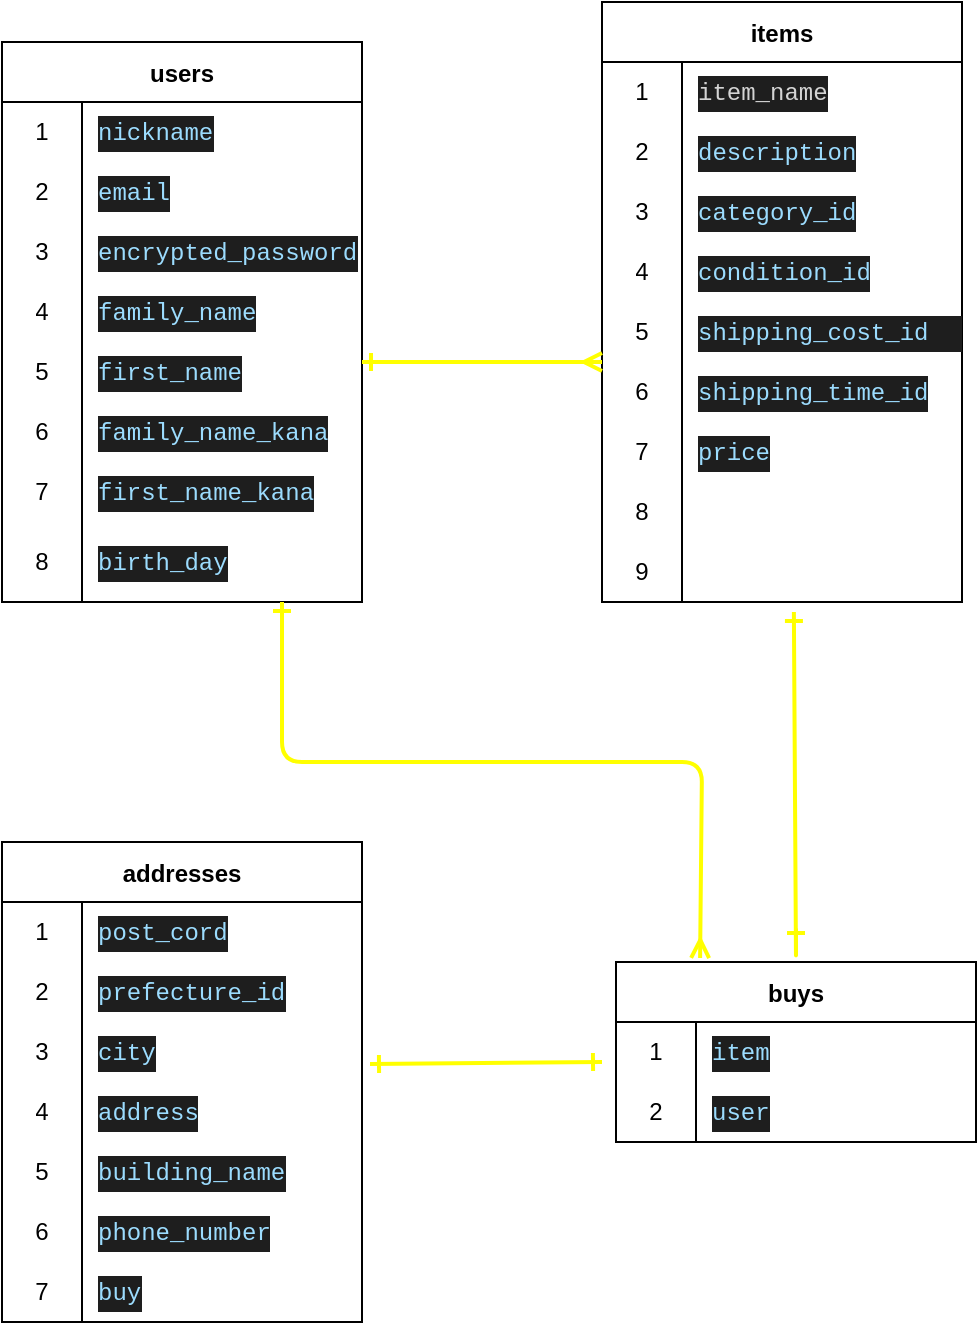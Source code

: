 <mxfile>
    <diagram id="ZuPtG66Z-UI0CGziI8vk" name="ページ1">
        <mxGraphModel dx="1529" dy="1718" grid="1" gridSize="10" guides="1" tooltips="1" connect="1" arrows="0" fold="1" page="1" pageScale="1" pageWidth="827" pageHeight="1169" math="0" shadow="0">
            <root>
                <mxCell id="0"/>
                <mxCell id="1" parent="0"/>
                <mxCell id="231" value="users" style="shape=table;startSize=30;container=1;collapsible=0;childLayout=tableLayout;fixedRows=1;rowLines=0;fontStyle=1;" parent="1" vertex="1">
                    <mxGeometry x="-810" width="180" height="280" as="geometry"/>
                </mxCell>
                <mxCell id="232" value="" style="shape=tableRow;horizontal=0;startSize=0;swimlaneHead=0;swimlaneBody=0;top=0;left=0;bottom=0;right=0;collapsible=0;dropTarget=0;fillColor=none;points=[[0,0.5],[1,0.5]];portConstraint=eastwest;" parent="231" vertex="1">
                    <mxGeometry y="30" width="180" height="30" as="geometry"/>
                </mxCell>
                <mxCell id="233" value="1" style="shape=partialRectangle;html=1;whiteSpace=wrap;connectable=0;fillColor=none;top=0;left=0;bottom=0;right=0;overflow=hidden;pointerEvents=1;" parent="232" vertex="1">
                    <mxGeometry width="40" height="30" as="geometry">
                        <mxRectangle width="40" height="30" as="alternateBounds"/>
                    </mxGeometry>
                </mxCell>
                <mxCell id="234" value="&lt;div style=&quot;color: rgb(212, 212, 212); background-color: rgb(30, 30, 30); font-family: Menlo, Monaco, &amp;quot;Courier New&amp;quot;, monospace; line-height: 18px;&quot;&gt;&lt;div style=&quot;line-height: 18px;&quot;&gt;&lt;span style=&quot;color: #9cdcfe;&quot;&gt;nickname&lt;/span&gt;&lt;/div&gt;&lt;/div&gt;" style="shape=partialRectangle;html=1;whiteSpace=wrap;connectable=0;fillColor=none;top=0;left=0;bottom=0;right=0;align=left;spacingLeft=6;overflow=hidden;" parent="232" vertex="1">
                    <mxGeometry x="40" width="140" height="30" as="geometry">
                        <mxRectangle width="140" height="30" as="alternateBounds"/>
                    </mxGeometry>
                </mxCell>
                <mxCell id="235" value="" style="shape=tableRow;horizontal=0;startSize=0;swimlaneHead=0;swimlaneBody=0;top=0;left=0;bottom=0;right=0;collapsible=0;dropTarget=0;fillColor=none;points=[[0,0.5],[1,0.5]];portConstraint=eastwest;" parent="231" vertex="1">
                    <mxGeometry y="60" width="180" height="30" as="geometry"/>
                </mxCell>
                <mxCell id="236" value="2" style="shape=partialRectangle;html=1;whiteSpace=wrap;connectable=0;fillColor=none;top=0;left=0;bottom=0;right=0;overflow=hidden;" parent="235" vertex="1">
                    <mxGeometry width="40" height="30" as="geometry">
                        <mxRectangle width="40" height="30" as="alternateBounds"/>
                    </mxGeometry>
                </mxCell>
                <mxCell id="237" value="&lt;div style=&quot;color: rgb(212, 212, 212); background-color: rgb(30, 30, 30); font-family: Menlo, Monaco, &amp;quot;Courier New&amp;quot;, monospace; line-height: 18px;&quot;&gt;&lt;div style=&quot;line-height: 18px;&quot;&gt;&lt;span style=&quot;color: #9cdcfe;&quot;&gt;email&lt;/span&gt;&lt;/div&gt;&lt;/div&gt;" style="shape=partialRectangle;html=1;whiteSpace=wrap;connectable=0;fillColor=none;top=0;left=0;bottom=0;right=0;align=left;spacingLeft=6;overflow=hidden;" parent="235" vertex="1">
                    <mxGeometry x="40" width="140" height="30" as="geometry">
                        <mxRectangle width="140" height="30" as="alternateBounds"/>
                    </mxGeometry>
                </mxCell>
                <mxCell id="238" value="" style="shape=tableRow;horizontal=0;startSize=0;swimlaneHead=0;swimlaneBody=0;top=0;left=0;bottom=0;right=0;collapsible=0;dropTarget=0;fillColor=none;points=[[0,0.5],[1,0.5]];portConstraint=eastwest;" parent="231" vertex="1">
                    <mxGeometry y="90" width="180" height="30" as="geometry"/>
                </mxCell>
                <mxCell id="239" value="3" style="shape=partialRectangle;html=1;whiteSpace=wrap;connectable=0;fillColor=none;top=0;left=0;bottom=0;right=0;overflow=hidden;" parent="238" vertex="1">
                    <mxGeometry width="40" height="30" as="geometry">
                        <mxRectangle width="40" height="30" as="alternateBounds"/>
                    </mxGeometry>
                </mxCell>
                <mxCell id="240" value="&lt;div style=&quot;color: rgb(212, 212, 212); background-color: rgb(30, 30, 30); font-family: Menlo, Monaco, &amp;quot;Courier New&amp;quot;, monospace; line-height: 18px;&quot;&gt;&lt;div style=&quot;line-height: 18px;&quot;&gt;&lt;span style=&quot;color: #9cdcfe;&quot;&gt;encrypted_password&lt;/span&gt;&lt;/div&gt;&lt;/div&gt;" style="shape=partialRectangle;html=1;whiteSpace=wrap;connectable=0;fillColor=none;top=0;left=0;bottom=0;right=0;align=left;spacingLeft=6;overflow=hidden;" parent="238" vertex="1">
                    <mxGeometry x="40" width="140" height="30" as="geometry">
                        <mxRectangle width="140" height="30" as="alternateBounds"/>
                    </mxGeometry>
                </mxCell>
                <mxCell id="241" value="" style="shape=tableRow;horizontal=0;startSize=0;swimlaneHead=0;swimlaneBody=0;top=0;left=0;bottom=0;right=0;collapsible=0;dropTarget=0;fillColor=none;points=[[0,0.5],[1,0.5]];portConstraint=eastwest;" parent="231" vertex="1">
                    <mxGeometry y="120" width="180" height="30" as="geometry"/>
                </mxCell>
                <mxCell id="242" value="4" style="shape=partialRectangle;html=1;whiteSpace=wrap;connectable=0;fillColor=none;top=0;left=0;bottom=0;right=0;overflow=hidden;pointerEvents=1;" parent="241" vertex="1">
                    <mxGeometry width="40" height="30" as="geometry">
                        <mxRectangle width="40" height="30" as="alternateBounds"/>
                    </mxGeometry>
                </mxCell>
                <mxCell id="243" value="&lt;div style=&quot;color: rgb(212, 212, 212); background-color: rgb(30, 30, 30); font-family: Menlo, Monaco, &amp;quot;Courier New&amp;quot;, monospace; line-height: 18px;&quot;&gt;&lt;div style=&quot;line-height: 18px;&quot;&gt;&lt;span style=&quot;color: #9cdcfe;&quot;&gt;family_name&lt;/span&gt;&lt;/div&gt;&lt;/div&gt;" style="shape=partialRectangle;html=1;whiteSpace=wrap;connectable=0;fillColor=none;top=0;left=0;bottom=0;right=0;align=left;spacingLeft=6;overflow=hidden;" parent="241" vertex="1">
                    <mxGeometry x="40" width="140" height="30" as="geometry">
                        <mxRectangle width="140" height="30" as="alternateBounds"/>
                    </mxGeometry>
                </mxCell>
                <mxCell id="244" value="" style="shape=tableRow;horizontal=0;startSize=0;swimlaneHead=0;swimlaneBody=0;top=0;left=0;bottom=0;right=0;collapsible=0;dropTarget=0;fillColor=none;points=[[0,0.5],[1,0.5]];portConstraint=eastwest;" parent="231" vertex="1">
                    <mxGeometry y="150" width="180" height="30" as="geometry"/>
                </mxCell>
                <mxCell id="245" value="5" style="shape=partialRectangle;html=1;whiteSpace=wrap;connectable=0;fillColor=none;top=0;left=0;bottom=0;right=0;overflow=hidden;" parent="244" vertex="1">
                    <mxGeometry width="40" height="30" as="geometry">
                        <mxRectangle width="40" height="30" as="alternateBounds"/>
                    </mxGeometry>
                </mxCell>
                <mxCell id="246" value="&lt;div style=&quot;color: rgb(212, 212, 212); background-color: rgb(30, 30, 30); font-family: Menlo, Monaco, &amp;quot;Courier New&amp;quot;, monospace; line-height: 18px;&quot;&gt;&lt;div style=&quot;line-height: 18px;&quot;&gt;&lt;span style=&quot;color: #9cdcfe;&quot;&gt;first_name&lt;/span&gt;&lt;/div&gt;&lt;/div&gt;" style="shape=partialRectangle;html=1;whiteSpace=wrap;connectable=0;fillColor=none;top=0;left=0;bottom=0;right=0;align=left;spacingLeft=6;overflow=hidden;" parent="244" vertex="1">
                    <mxGeometry x="40" width="140" height="30" as="geometry">
                        <mxRectangle width="140" height="30" as="alternateBounds"/>
                    </mxGeometry>
                </mxCell>
                <mxCell id="247" value="" style="shape=tableRow;horizontal=0;startSize=0;swimlaneHead=0;swimlaneBody=0;top=0;left=0;bottom=0;right=0;collapsible=0;dropTarget=0;fillColor=none;points=[[0,0.5],[1,0.5]];portConstraint=eastwest;" parent="231" vertex="1">
                    <mxGeometry y="180" width="180" height="30" as="geometry"/>
                </mxCell>
                <mxCell id="248" value="6" style="shape=partialRectangle;html=1;whiteSpace=wrap;connectable=0;fillColor=none;top=0;left=0;bottom=0;right=0;overflow=hidden;" parent="247" vertex="1">
                    <mxGeometry width="40" height="30" as="geometry">
                        <mxRectangle width="40" height="30" as="alternateBounds"/>
                    </mxGeometry>
                </mxCell>
                <mxCell id="249" value="&lt;div style=&quot;color: rgb(212, 212, 212); background-color: rgb(30, 30, 30); font-family: Menlo, Monaco, &amp;quot;Courier New&amp;quot;, monospace; line-height: 18px;&quot;&gt;&lt;div style=&quot;line-height: 18px;&quot;&gt;&lt;span style=&quot;color: #9cdcfe;&quot;&gt;family_name_kana&lt;/span&gt;&lt;/div&gt;&lt;/div&gt;" style="shape=partialRectangle;html=1;whiteSpace=wrap;connectable=0;fillColor=none;top=0;left=0;bottom=0;right=0;align=left;spacingLeft=6;overflow=hidden;" parent="247" vertex="1">
                    <mxGeometry x="40" width="140" height="30" as="geometry">
                        <mxRectangle width="140" height="30" as="alternateBounds"/>
                    </mxGeometry>
                </mxCell>
                <mxCell id="250" value="" style="shape=tableRow;horizontal=0;startSize=0;swimlaneHead=0;swimlaneBody=0;top=0;left=0;bottom=0;right=0;collapsible=0;dropTarget=0;fillColor=none;points=[[0,0.5],[1,0.5]];portConstraint=eastwest;" parent="231" vertex="1">
                    <mxGeometry y="210" width="180" height="30" as="geometry"/>
                </mxCell>
                <mxCell id="251" value="7" style="shape=partialRectangle;html=1;whiteSpace=wrap;connectable=0;fillColor=none;top=0;left=0;bottom=0;right=0;overflow=hidden;pointerEvents=1;" parent="250" vertex="1">
                    <mxGeometry width="40" height="30" as="geometry">
                        <mxRectangle width="40" height="30" as="alternateBounds"/>
                    </mxGeometry>
                </mxCell>
                <mxCell id="252" value="&lt;div style=&quot;color: rgb(212, 212, 212); background-color: rgb(30, 30, 30); font-family: Menlo, Monaco, &amp;quot;Courier New&amp;quot;, monospace; line-height: 18px;&quot;&gt;&lt;div style=&quot;line-height: 18px;&quot;&gt;&lt;span style=&quot;color: #9cdcfe;&quot;&gt;first_name_kana&lt;/span&gt;&lt;/div&gt;&lt;/div&gt;" style="shape=partialRectangle;html=1;whiteSpace=wrap;connectable=0;fillColor=none;top=0;left=0;bottom=0;right=0;align=left;spacingLeft=6;overflow=hidden;" parent="250" vertex="1">
                    <mxGeometry x="40" width="140" height="30" as="geometry">
                        <mxRectangle width="140" height="30" as="alternateBounds"/>
                    </mxGeometry>
                </mxCell>
                <mxCell id="253" value="" style="shape=tableRow;horizontal=0;startSize=0;swimlaneHead=0;swimlaneBody=0;top=0;left=0;bottom=0;right=0;collapsible=0;dropTarget=0;fillColor=none;points=[[0,0.5],[1,0.5]];portConstraint=eastwest;" parent="231" vertex="1">
                    <mxGeometry y="240" width="180" height="40" as="geometry"/>
                </mxCell>
                <mxCell id="254" value="8" style="shape=partialRectangle;html=1;whiteSpace=wrap;connectable=0;fillColor=none;top=0;left=0;bottom=0;right=0;overflow=hidden;" parent="253" vertex="1">
                    <mxGeometry width="40" height="40" as="geometry">
                        <mxRectangle width="40" height="40" as="alternateBounds"/>
                    </mxGeometry>
                </mxCell>
                <mxCell id="255" value="&lt;div style=&quot;color: rgb(212, 212, 212); background-color: rgb(30, 30, 30); font-family: Menlo, Monaco, &amp;quot;Courier New&amp;quot;, monospace; line-height: 18px;&quot;&gt;&lt;div style=&quot;line-height: 18px;&quot;&gt;&lt;span style=&quot;color: #9cdcfe;&quot;&gt;birth_day&lt;/span&gt;&lt;/div&gt;&lt;/div&gt;" style="shape=partialRectangle;html=1;whiteSpace=wrap;connectable=0;fillColor=none;top=0;left=0;bottom=0;right=0;align=left;spacingLeft=6;overflow=hidden;" parent="253" vertex="1">
                    <mxGeometry x="40" width="140" height="40" as="geometry">
                        <mxRectangle width="140" height="40" as="alternateBounds"/>
                    </mxGeometry>
                </mxCell>
                <mxCell id="256" value="items" style="shape=table;startSize=30;container=1;collapsible=0;childLayout=tableLayout;fixedRows=1;rowLines=0;fontStyle=1;" parent="1" vertex="1">
                    <mxGeometry x="-510" y="-20" width="180" height="300" as="geometry"/>
                </mxCell>
                <mxCell id="257" value="" style="shape=tableRow;horizontal=0;startSize=0;swimlaneHead=0;swimlaneBody=0;top=0;left=0;bottom=0;right=0;collapsible=0;dropTarget=0;fillColor=none;points=[[0,0.5],[1,0.5]];portConstraint=eastwest;" parent="256" vertex="1">
                    <mxGeometry y="30" width="180" height="30" as="geometry"/>
                </mxCell>
                <mxCell id="258" value="1" style="shape=partialRectangle;html=1;whiteSpace=wrap;connectable=0;fillColor=none;top=0;left=0;bottom=0;right=0;overflow=hidden;pointerEvents=1;" parent="257" vertex="1">
                    <mxGeometry width="40" height="30" as="geometry">
                        <mxRectangle width="40" height="30" as="alternateBounds"/>
                    </mxGeometry>
                </mxCell>
                <mxCell id="259" value="&lt;div style=&quot;color: rgb(212, 212, 212); background-color: rgb(30, 30, 30); font-family: Menlo, Monaco, &amp;quot;Courier New&amp;quot;, monospace; line-height: 18px;&quot;&gt;item_name&lt;/div&gt;" style="shape=partialRectangle;html=1;whiteSpace=wrap;connectable=0;fillColor=none;top=0;left=0;bottom=0;right=0;align=left;spacingLeft=6;overflow=hidden;" parent="257" vertex="1">
                    <mxGeometry x="40" width="140" height="30" as="geometry">
                        <mxRectangle width="140" height="30" as="alternateBounds"/>
                    </mxGeometry>
                </mxCell>
                <mxCell id="260" value="" style="shape=tableRow;horizontal=0;startSize=0;swimlaneHead=0;swimlaneBody=0;top=0;left=0;bottom=0;right=0;collapsible=0;dropTarget=0;fillColor=none;points=[[0,0.5],[1,0.5]];portConstraint=eastwest;" parent="256" vertex="1">
                    <mxGeometry y="60" width="180" height="30" as="geometry"/>
                </mxCell>
                <mxCell id="261" value="2" style="shape=partialRectangle;html=1;whiteSpace=wrap;connectable=0;fillColor=none;top=0;left=0;bottom=0;right=0;overflow=hidden;" parent="260" vertex="1">
                    <mxGeometry width="40" height="30" as="geometry">
                        <mxRectangle width="40" height="30" as="alternateBounds"/>
                    </mxGeometry>
                </mxCell>
                <mxCell id="262" value="&lt;div style=&quot;color: rgb(212, 212, 212); background-color: rgb(30, 30, 30); font-family: Menlo, Monaco, &amp;quot;Courier New&amp;quot;, monospace; line-height: 18px;&quot;&gt;&lt;span style=&quot;color: #9cdcfe;&quot;&gt;description&lt;/span&gt;&lt;/div&gt;" style="shape=partialRectangle;html=1;whiteSpace=wrap;connectable=0;fillColor=none;top=0;left=0;bottom=0;right=0;align=left;spacingLeft=6;overflow=hidden;" parent="260" vertex="1">
                    <mxGeometry x="40" width="140" height="30" as="geometry">
                        <mxRectangle width="140" height="30" as="alternateBounds"/>
                    </mxGeometry>
                </mxCell>
                <mxCell id="263" value="" style="shape=tableRow;horizontal=0;startSize=0;swimlaneHead=0;swimlaneBody=0;top=0;left=0;bottom=0;right=0;collapsible=0;dropTarget=0;fillColor=none;points=[[0,0.5],[1,0.5]];portConstraint=eastwest;" parent="256" vertex="1">
                    <mxGeometry y="90" width="180" height="30" as="geometry"/>
                </mxCell>
                <mxCell id="264" value="3" style="shape=partialRectangle;html=1;whiteSpace=wrap;connectable=0;fillColor=none;top=0;left=0;bottom=0;right=0;overflow=hidden;" parent="263" vertex="1">
                    <mxGeometry width="40" height="30" as="geometry">
                        <mxRectangle width="40" height="30" as="alternateBounds"/>
                    </mxGeometry>
                </mxCell>
                <mxCell id="265" value="&lt;div style=&quot;color: rgb(212, 212, 212); background-color: rgb(30, 30, 30); font-family: Menlo, Monaco, &amp;quot;Courier New&amp;quot;, monospace; line-height: 18px;&quot;&gt;&lt;span style=&quot;color: #9cdcfe;&quot;&gt;category_id&lt;/span&gt;&lt;/div&gt;" style="shape=partialRectangle;html=1;whiteSpace=wrap;connectable=0;fillColor=none;top=0;left=0;bottom=0;right=0;align=left;spacingLeft=6;overflow=hidden;" parent="263" vertex="1">
                    <mxGeometry x="40" width="140" height="30" as="geometry">
                        <mxRectangle width="140" height="30" as="alternateBounds"/>
                    </mxGeometry>
                </mxCell>
                <mxCell id="266" value="" style="shape=tableRow;horizontal=0;startSize=0;swimlaneHead=0;swimlaneBody=0;top=0;left=0;bottom=0;right=0;collapsible=0;dropTarget=0;fillColor=none;points=[[0,0.5],[1,0.5]];portConstraint=eastwest;" parent="256" vertex="1">
                    <mxGeometry y="120" width="180" height="30" as="geometry"/>
                </mxCell>
                <mxCell id="267" value="4" style="shape=partialRectangle;html=1;whiteSpace=wrap;connectable=0;fillColor=none;top=0;left=0;bottom=0;right=0;overflow=hidden;pointerEvents=1;" parent="266" vertex="1">
                    <mxGeometry width="40" height="30" as="geometry">
                        <mxRectangle width="40" height="30" as="alternateBounds"/>
                    </mxGeometry>
                </mxCell>
                <mxCell id="268" value="&lt;div style=&quot;color: rgb(212, 212, 212); background-color: rgb(30, 30, 30); font-family: Menlo, Monaco, &amp;quot;Courier New&amp;quot;, monospace; line-height: 18px;&quot;&gt;&lt;span style=&quot;color: #9cdcfe;&quot;&gt;condition_id&lt;/span&gt;&lt;/div&gt;" style="shape=partialRectangle;html=1;whiteSpace=wrap;connectable=0;fillColor=none;top=0;left=0;bottom=0;right=0;align=left;spacingLeft=6;overflow=hidden;" parent="266" vertex="1">
                    <mxGeometry x="40" width="140" height="30" as="geometry">
                        <mxRectangle width="140" height="30" as="alternateBounds"/>
                    </mxGeometry>
                </mxCell>
                <mxCell id="269" value="" style="shape=tableRow;horizontal=0;startSize=0;swimlaneHead=0;swimlaneBody=0;top=0;left=0;bottom=0;right=0;collapsible=0;dropTarget=0;fillColor=none;points=[[0,0.5],[1,0.5]];portConstraint=eastwest;" parent="256" vertex="1">
                    <mxGeometry y="150" width="180" height="30" as="geometry"/>
                </mxCell>
                <mxCell id="270" value="5" style="shape=partialRectangle;html=1;whiteSpace=wrap;connectable=0;fillColor=none;top=0;left=0;bottom=0;right=0;overflow=hidden;" parent="269" vertex="1">
                    <mxGeometry width="40" height="30" as="geometry">
                        <mxRectangle width="40" height="30" as="alternateBounds"/>
                    </mxGeometry>
                </mxCell>
                <mxCell id="271" value="&lt;div style=&quot;color: rgb(212, 212, 212); background-color: rgb(30, 30, 30); font-family: Menlo, Monaco, &amp;quot;Courier New&amp;quot;, monospace; line-height: 18px;&quot;&gt;&lt;span style=&quot;color: #9cdcfe;&quot;&gt;shipping_cost_id&lt;span style=&quot;white-space: pre;&quot;&gt;&#9;&lt;/span&gt;&lt;span style=&quot;white-space: pre;&quot;&gt;&#9;&lt;/span&gt;&lt;/span&gt;&lt;/div&gt;" style="shape=partialRectangle;html=1;whiteSpace=wrap;connectable=0;fillColor=none;top=0;left=0;bottom=0;right=0;align=left;spacingLeft=6;overflow=hidden;" parent="269" vertex="1">
                    <mxGeometry x="40" width="140" height="30" as="geometry">
                        <mxRectangle width="140" height="30" as="alternateBounds"/>
                    </mxGeometry>
                </mxCell>
                <mxCell id="272" value="" style="shape=tableRow;horizontal=0;startSize=0;swimlaneHead=0;swimlaneBody=0;top=0;left=0;bottom=0;right=0;collapsible=0;dropTarget=0;fillColor=none;points=[[0,0.5],[1,0.5]];portConstraint=eastwest;" parent="256" vertex="1">
                    <mxGeometry y="180" width="180" height="30" as="geometry"/>
                </mxCell>
                <mxCell id="273" value="6" style="shape=partialRectangle;html=1;whiteSpace=wrap;connectable=0;fillColor=none;top=0;left=0;bottom=0;right=0;overflow=hidden;pointerEvents=1;" parent="272" vertex="1">
                    <mxGeometry width="40" height="30" as="geometry">
                        <mxRectangle width="40" height="30" as="alternateBounds"/>
                    </mxGeometry>
                </mxCell>
                <mxCell id="274" value="&lt;div style=&quot;color: rgb(212, 212, 212); background-color: rgb(30, 30, 30); font-family: Menlo, Monaco, &amp;quot;Courier New&amp;quot;, monospace; line-height: 18px;&quot;&gt;&lt;span style=&quot;color: #9cdcfe;&quot;&gt;shipping_time_id&lt;/span&gt;&lt;/div&gt;" style="shape=partialRectangle;html=1;whiteSpace=wrap;connectable=0;fillColor=none;top=0;left=0;bottom=0;right=0;align=left;spacingLeft=6;overflow=hidden;" parent="272" vertex="1">
                    <mxGeometry x="40" width="140" height="30" as="geometry">
                        <mxRectangle width="140" height="30" as="alternateBounds"/>
                    </mxGeometry>
                </mxCell>
                <mxCell id="275" value="" style="shape=tableRow;horizontal=0;startSize=0;swimlaneHead=0;swimlaneBody=0;top=0;left=0;bottom=0;right=0;collapsible=0;dropTarget=0;fillColor=none;points=[[0,0.5],[1,0.5]];portConstraint=eastwest;" parent="256" vertex="1">
                    <mxGeometry y="210" width="180" height="30" as="geometry"/>
                </mxCell>
                <mxCell id="276" value="7" style="shape=partialRectangle;html=1;whiteSpace=wrap;connectable=0;fillColor=none;top=0;left=0;bottom=0;right=0;overflow=hidden;" parent="275" vertex="1">
                    <mxGeometry width="40" height="30" as="geometry">
                        <mxRectangle width="40" height="30" as="alternateBounds"/>
                    </mxGeometry>
                </mxCell>
                <mxCell id="277" value="&lt;div style=&quot;color: rgb(212, 212, 212); background-color: rgb(30, 30, 30); font-family: Menlo, Monaco, &amp;quot;Courier New&amp;quot;, monospace; line-height: 18px;&quot;&gt;&lt;span style=&quot;color: #9cdcfe;&quot;&gt;price&lt;/span&gt;&lt;/div&gt;" style="shape=partialRectangle;html=1;whiteSpace=wrap;connectable=0;fillColor=none;top=0;left=0;bottom=0;right=0;align=left;spacingLeft=6;overflow=hidden;" parent="275" vertex="1">
                    <mxGeometry x="40" width="140" height="30" as="geometry">
                        <mxRectangle width="140" height="30" as="alternateBounds"/>
                    </mxGeometry>
                </mxCell>
                <mxCell id="278" value="" style="shape=tableRow;horizontal=0;startSize=0;swimlaneHead=0;swimlaneBody=0;top=0;left=0;bottom=0;right=0;collapsible=0;dropTarget=0;fillColor=none;points=[[0,0.5],[1,0.5]];portConstraint=eastwest;" parent="256" vertex="1">
                    <mxGeometry y="240" width="180" height="30" as="geometry"/>
                </mxCell>
                <mxCell id="279" value="8" style="shape=partialRectangle;html=1;whiteSpace=wrap;connectable=0;fillColor=none;top=0;left=0;bottom=0;right=0;overflow=hidden;" parent="278" vertex="1">
                    <mxGeometry width="40" height="30" as="geometry">
                        <mxRectangle width="40" height="30" as="alternateBounds"/>
                    </mxGeometry>
                </mxCell>
                <mxCell id="280" value="&lt;div style=&quot;color: rgb(212, 212, 212); background-color: rgb(30, 30, 30); font-family: Menlo, Monaco, &amp;quot;Courier New&amp;quot;, monospace; line-height: 18px;&quot;&gt;&lt;br&gt;&lt;/div&gt;" style="shape=partialRectangle;html=1;whiteSpace=wrap;connectable=0;fillColor=none;top=0;left=0;bottom=0;right=0;align=left;spacingLeft=6;overflow=hidden;" parent="278" vertex="1">
                    <mxGeometry x="40" width="140" height="30" as="geometry">
                        <mxRectangle width="140" height="30" as="alternateBounds"/>
                    </mxGeometry>
                </mxCell>
                <mxCell id="281" value="" style="shape=tableRow;horizontal=0;startSize=0;swimlaneHead=0;swimlaneBody=0;top=0;left=0;bottom=0;right=0;collapsible=0;dropTarget=0;fillColor=none;points=[[0,0.5],[1,0.5]];portConstraint=eastwest;" parent="256" vertex="1">
                    <mxGeometry y="270" width="180" height="30" as="geometry"/>
                </mxCell>
                <mxCell id="282" value="9" style="shape=partialRectangle;html=1;whiteSpace=wrap;connectable=0;fillColor=none;top=0;left=0;bottom=0;right=0;overflow=hidden;" parent="281" vertex="1">
                    <mxGeometry width="40" height="30" as="geometry">
                        <mxRectangle width="40" height="30" as="alternateBounds"/>
                    </mxGeometry>
                </mxCell>
                <mxCell id="283" value="" style="shape=partialRectangle;html=1;whiteSpace=wrap;connectable=0;fillColor=none;top=0;left=0;bottom=0;right=0;align=left;spacingLeft=6;overflow=hidden;" parent="281" vertex="1">
                    <mxGeometry x="40" width="140" height="30" as="geometry">
                        <mxRectangle width="140" height="30" as="alternateBounds"/>
                    </mxGeometry>
                </mxCell>
                <mxCell id="284" value="addresses" style="shape=table;startSize=30;container=1;collapsible=0;childLayout=tableLayout;fixedRows=1;rowLines=0;fontStyle=1;" parent="1" vertex="1">
                    <mxGeometry x="-810" y="400" width="180" height="240" as="geometry"/>
                </mxCell>
                <mxCell id="285" value="" style="shape=tableRow;horizontal=0;startSize=0;swimlaneHead=0;swimlaneBody=0;top=0;left=0;bottom=0;right=0;collapsible=0;dropTarget=0;fillColor=none;points=[[0,0.5],[1,0.5]];portConstraint=eastwest;" parent="284" vertex="1">
                    <mxGeometry y="30" width="180" height="30" as="geometry"/>
                </mxCell>
                <mxCell id="286" value="1" style="shape=partialRectangle;html=1;whiteSpace=wrap;connectable=0;fillColor=none;top=0;left=0;bottom=0;right=0;overflow=hidden;pointerEvents=1;" parent="285" vertex="1">
                    <mxGeometry width="40" height="30" as="geometry">
                        <mxRectangle width="40" height="30" as="alternateBounds"/>
                    </mxGeometry>
                </mxCell>
                <mxCell id="287" value="&lt;div style=&quot;color: rgb(212, 212, 212); background-color: rgb(30, 30, 30); font-family: Menlo, Monaco, &amp;quot;Courier New&amp;quot;, monospace; line-height: 18px;&quot;&gt;&lt;div style=&quot;line-height: 18px;&quot;&gt;&lt;div style=&quot;line-height: 18px;&quot;&gt;&lt;div style=&quot;line-height: 18px;&quot;&gt;&lt;span style=&quot;color: #9cdcfe;&quot;&gt;post_cord&lt;/span&gt;&lt;/div&gt;&lt;/div&gt;&lt;/div&gt;&lt;/div&gt;" style="shape=partialRectangle;html=1;whiteSpace=wrap;connectable=0;fillColor=none;top=0;left=0;bottom=0;right=0;align=left;spacingLeft=6;overflow=hidden;" parent="285" vertex="1">
                    <mxGeometry x="40" width="140" height="30" as="geometry">
                        <mxRectangle width="140" height="30" as="alternateBounds"/>
                    </mxGeometry>
                </mxCell>
                <mxCell id="288" value="" style="shape=tableRow;horizontal=0;startSize=0;swimlaneHead=0;swimlaneBody=0;top=0;left=0;bottom=0;right=0;collapsible=0;dropTarget=0;fillColor=none;points=[[0,0.5],[1,0.5]];portConstraint=eastwest;" parent="284" vertex="1">
                    <mxGeometry y="60" width="180" height="30" as="geometry"/>
                </mxCell>
                <mxCell id="289" value="2" style="shape=partialRectangle;html=1;whiteSpace=wrap;connectable=0;fillColor=none;top=0;left=0;bottom=0;right=0;overflow=hidden;" parent="288" vertex="1">
                    <mxGeometry width="40" height="30" as="geometry">
                        <mxRectangle width="40" height="30" as="alternateBounds"/>
                    </mxGeometry>
                </mxCell>
                <mxCell id="290" value="&lt;div style=&quot;color: rgb(212, 212, 212); background-color: rgb(30, 30, 30); font-family: Menlo, Monaco, &amp;quot;Courier New&amp;quot;, monospace; line-height: 18px;&quot;&gt;&lt;div style=&quot;line-height: 18px;&quot;&gt;&lt;div style=&quot;line-height: 18px;&quot;&gt;&lt;span style=&quot;color: #9cdcfe;&quot;&gt;prefecture_id&lt;/span&gt;&lt;/div&gt;&lt;/div&gt;&lt;/div&gt;" style="shape=partialRectangle;html=1;whiteSpace=wrap;connectable=0;fillColor=none;top=0;left=0;bottom=0;right=0;align=left;spacingLeft=6;overflow=hidden;" parent="288" vertex="1">
                    <mxGeometry x="40" width="140" height="30" as="geometry">
                        <mxRectangle width="140" height="30" as="alternateBounds"/>
                    </mxGeometry>
                </mxCell>
                <mxCell id="291" value="" style="shape=tableRow;horizontal=0;startSize=0;swimlaneHead=0;swimlaneBody=0;top=0;left=0;bottom=0;right=0;collapsible=0;dropTarget=0;fillColor=none;points=[[0,0.5],[1,0.5]];portConstraint=eastwest;" parent="284" vertex="1">
                    <mxGeometry y="90" width="180" height="30" as="geometry"/>
                </mxCell>
                <mxCell id="292" value="3" style="shape=partialRectangle;html=1;whiteSpace=wrap;connectable=0;fillColor=none;top=0;left=0;bottom=0;right=0;overflow=hidden;" parent="291" vertex="1">
                    <mxGeometry width="40" height="30" as="geometry">
                        <mxRectangle width="40" height="30" as="alternateBounds"/>
                    </mxGeometry>
                </mxCell>
                <mxCell id="293" value="&lt;div style=&quot;color: rgb(212, 212, 212); background-color: rgb(30, 30, 30); font-family: Menlo, Monaco, &amp;quot;Courier New&amp;quot;, monospace; line-height: 18px;&quot;&gt;&lt;div style=&quot;line-height: 18px;&quot;&gt;&lt;div style=&quot;line-height: 18px;&quot;&gt;&lt;span style=&quot;color: #9cdcfe;&quot;&gt;city&lt;/span&gt;&lt;/div&gt;&lt;/div&gt;&lt;/div&gt;" style="shape=partialRectangle;html=1;whiteSpace=wrap;connectable=0;fillColor=none;top=0;left=0;bottom=0;right=0;align=left;spacingLeft=6;overflow=hidden;" parent="291" vertex="1">
                    <mxGeometry x="40" width="140" height="30" as="geometry">
                        <mxRectangle width="140" height="30" as="alternateBounds"/>
                    </mxGeometry>
                </mxCell>
                <mxCell id="294" value="" style="shape=tableRow;horizontal=0;startSize=0;swimlaneHead=0;swimlaneBody=0;top=0;left=0;bottom=0;right=0;collapsible=0;dropTarget=0;fillColor=none;points=[[0,0.5],[1,0.5]];portConstraint=eastwest;" parent="284" vertex="1">
                    <mxGeometry y="120" width="180" height="30" as="geometry"/>
                </mxCell>
                <mxCell id="295" value="4" style="shape=partialRectangle;html=1;whiteSpace=wrap;connectable=0;fillColor=none;top=0;left=0;bottom=0;right=0;overflow=hidden;pointerEvents=1;" parent="294" vertex="1">
                    <mxGeometry width="40" height="30" as="geometry">
                        <mxRectangle width="40" height="30" as="alternateBounds"/>
                    </mxGeometry>
                </mxCell>
                <mxCell id="296" value="&lt;div style=&quot;color: rgb(212, 212, 212); background-color: rgb(30, 30, 30); font-family: Menlo, Monaco, &amp;quot;Courier New&amp;quot;, monospace; line-height: 18px;&quot;&gt;&lt;div style=&quot;line-height: 18px;&quot;&gt;&lt;div style=&quot;line-height: 18px;&quot;&gt;&lt;span style=&quot;color: #9cdcfe;&quot;&gt;address&lt;/span&gt;&lt;/div&gt;&lt;/div&gt;&lt;/div&gt;" style="shape=partialRectangle;html=1;whiteSpace=wrap;connectable=0;fillColor=none;top=0;left=0;bottom=0;right=0;align=left;spacingLeft=6;overflow=hidden;" parent="294" vertex="1">
                    <mxGeometry x="40" width="140" height="30" as="geometry">
                        <mxRectangle width="140" height="30" as="alternateBounds"/>
                    </mxGeometry>
                </mxCell>
                <mxCell id="297" value="" style="shape=tableRow;horizontal=0;startSize=0;swimlaneHead=0;swimlaneBody=0;top=0;left=0;bottom=0;right=0;collapsible=0;dropTarget=0;fillColor=none;points=[[0,0.5],[1,0.5]];portConstraint=eastwest;" parent="284" vertex="1">
                    <mxGeometry y="150" width="180" height="30" as="geometry"/>
                </mxCell>
                <mxCell id="298" value="5" style="shape=partialRectangle;html=1;whiteSpace=wrap;connectable=0;fillColor=none;top=0;left=0;bottom=0;right=0;overflow=hidden;" parent="297" vertex="1">
                    <mxGeometry width="40" height="30" as="geometry">
                        <mxRectangle width="40" height="30" as="alternateBounds"/>
                    </mxGeometry>
                </mxCell>
                <mxCell id="299" value="&lt;div style=&quot;color: rgb(212, 212, 212); background-color: rgb(30, 30, 30); font-family: Menlo, Monaco, &amp;quot;Courier New&amp;quot;, monospace; line-height: 18px;&quot;&gt;&lt;div style=&quot;line-height: 18px;&quot;&gt;&lt;div style=&quot;line-height: 18px;&quot;&gt;&lt;span style=&quot;color: #9cdcfe;&quot;&gt;building_name&lt;/span&gt;&lt;/div&gt;&lt;/div&gt;&lt;/div&gt;" style="shape=partialRectangle;html=1;whiteSpace=wrap;connectable=0;fillColor=none;top=0;left=0;bottom=0;right=0;align=left;spacingLeft=6;overflow=hidden;" parent="297" vertex="1">
                    <mxGeometry x="40" width="140" height="30" as="geometry">
                        <mxRectangle width="140" height="30" as="alternateBounds"/>
                    </mxGeometry>
                </mxCell>
                <mxCell id="300" value="" style="shape=tableRow;horizontal=0;startSize=0;swimlaneHead=0;swimlaneBody=0;top=0;left=0;bottom=0;right=0;collapsible=0;dropTarget=0;fillColor=none;points=[[0,0.5],[1,0.5]];portConstraint=eastwest;" parent="284" vertex="1">
                    <mxGeometry y="180" width="180" height="30" as="geometry"/>
                </mxCell>
                <mxCell id="301" value="6" style="shape=partialRectangle;html=1;whiteSpace=wrap;connectable=0;fillColor=none;top=0;left=0;bottom=0;right=0;overflow=hidden;" parent="300" vertex="1">
                    <mxGeometry width="40" height="30" as="geometry">
                        <mxRectangle width="40" height="30" as="alternateBounds"/>
                    </mxGeometry>
                </mxCell>
                <mxCell id="302" value="&lt;div style=&quot;color: rgb(212, 212, 212); background-color: rgb(30, 30, 30); font-family: Menlo, Monaco, &amp;quot;Courier New&amp;quot;, monospace; line-height: 18px;&quot;&gt;&lt;div style=&quot;line-height: 18px;&quot;&gt;&lt;div style=&quot;line-height: 18px;&quot;&gt;&lt;span style=&quot;color: #9cdcfe;&quot;&gt;phone_number&lt;/span&gt;&lt;/div&gt;&lt;/div&gt;&lt;/div&gt;" style="shape=partialRectangle;html=1;whiteSpace=wrap;connectable=0;fillColor=none;top=0;left=0;bottom=0;right=0;align=left;spacingLeft=6;overflow=hidden;" parent="300" vertex="1">
                    <mxGeometry x="40" width="140" height="30" as="geometry">
                        <mxRectangle width="140" height="30" as="alternateBounds"/>
                    </mxGeometry>
                </mxCell>
                <mxCell id="303" value="" style="shape=tableRow;horizontal=0;startSize=0;swimlaneHead=0;swimlaneBody=0;top=0;left=0;bottom=0;right=0;collapsible=0;dropTarget=0;fillColor=none;points=[[0,0.5],[1,0.5]];portConstraint=eastwest;" parent="284" vertex="1">
                    <mxGeometry y="210" width="180" height="30" as="geometry"/>
                </mxCell>
                <mxCell id="304" value="7" style="shape=partialRectangle;html=1;whiteSpace=wrap;connectable=0;fillColor=none;top=0;left=0;bottom=0;right=0;overflow=hidden;pointerEvents=1;" parent="303" vertex="1">
                    <mxGeometry width="40" height="30" as="geometry">
                        <mxRectangle width="40" height="30" as="alternateBounds"/>
                    </mxGeometry>
                </mxCell>
                <mxCell id="305" value="&lt;div style=&quot;color: rgb(212, 212, 212); background-color: rgb(30, 30, 30); font-family: Menlo, Monaco, &amp;quot;Courier New&amp;quot;, monospace; line-height: 18px;&quot;&gt;&lt;div style=&quot;line-height: 18px;&quot;&gt;&lt;div style=&quot;line-height: 18px;&quot;&gt;&lt;span style=&quot;color: #9cdcfe;&quot;&gt;buy&lt;/span&gt;&lt;/div&gt;&lt;/div&gt;&lt;/div&gt;" style="shape=partialRectangle;html=1;whiteSpace=wrap;connectable=0;fillColor=none;top=0;left=0;bottom=0;right=0;align=left;spacingLeft=6;overflow=hidden;" parent="303" vertex="1">
                    <mxGeometry x="40" width="140" height="30" as="geometry">
                        <mxRectangle width="140" height="30" as="alternateBounds"/>
                    </mxGeometry>
                </mxCell>
                <mxCell id="306" value="buys" style="shape=table;startSize=30;container=1;collapsible=0;childLayout=tableLayout;fixedRows=1;rowLines=0;fontStyle=1;" parent="1" vertex="1">
                    <mxGeometry x="-503" y="460" width="180" height="90" as="geometry"/>
                </mxCell>
                <mxCell id="307" value="" style="shape=tableRow;horizontal=0;startSize=0;swimlaneHead=0;swimlaneBody=0;top=0;left=0;bottom=0;right=0;collapsible=0;dropTarget=0;fillColor=none;points=[[0,0.5],[1,0.5]];portConstraint=eastwest;" parent="306" vertex="1">
                    <mxGeometry y="30" width="180" height="30" as="geometry"/>
                </mxCell>
                <mxCell id="308" value="1" style="shape=partialRectangle;html=1;whiteSpace=wrap;connectable=0;fillColor=none;top=0;left=0;bottom=0;right=0;overflow=hidden;pointerEvents=1;" parent="307" vertex="1">
                    <mxGeometry width="40" height="30" as="geometry">
                        <mxRectangle width="40" height="30" as="alternateBounds"/>
                    </mxGeometry>
                </mxCell>
                <mxCell id="309" value="&lt;div style=&quot;color: rgb(212, 212, 212); background-color: rgb(30, 30, 30); font-family: Menlo, Monaco, &amp;quot;Courier New&amp;quot;, monospace; line-height: 18px;&quot;&gt;&lt;div style=&quot;line-height: 18px;&quot;&gt;&lt;div style=&quot;line-height: 18px;&quot;&gt;&lt;div style=&quot;line-height: 18px;&quot;&gt;&lt;span style=&quot;color: #9cdcfe;&quot;&gt;item&lt;/span&gt;&lt;/div&gt;&lt;/div&gt;&lt;/div&gt;&lt;/div&gt;" style="shape=partialRectangle;html=1;whiteSpace=wrap;connectable=0;fillColor=none;top=0;left=0;bottom=0;right=0;align=left;spacingLeft=6;overflow=hidden;" parent="307" vertex="1">
                    <mxGeometry x="40" width="140" height="30" as="geometry">
                        <mxRectangle width="140" height="30" as="alternateBounds"/>
                    </mxGeometry>
                </mxCell>
                <mxCell id="310" value="" style="shape=tableRow;horizontal=0;startSize=0;swimlaneHead=0;swimlaneBody=0;top=0;left=0;bottom=0;right=0;collapsible=0;dropTarget=0;fillColor=none;points=[[0,0.5],[1,0.5]];portConstraint=eastwest;" parent="306" vertex="1">
                    <mxGeometry y="60" width="180" height="30" as="geometry"/>
                </mxCell>
                <mxCell id="311" value="2" style="shape=partialRectangle;html=1;whiteSpace=wrap;connectable=0;fillColor=none;top=0;left=0;bottom=0;right=0;overflow=hidden;" parent="310" vertex="1">
                    <mxGeometry width="40" height="30" as="geometry">
                        <mxRectangle width="40" height="30" as="alternateBounds"/>
                    </mxGeometry>
                </mxCell>
                <mxCell id="312" value="&lt;div style=&quot;color: rgb(212, 212, 212); background-color: rgb(30, 30, 30); font-family: Menlo, Monaco, &amp;quot;Courier New&amp;quot;, monospace; line-height: 18px;&quot;&gt;&lt;div style=&quot;line-height: 18px;&quot;&gt;&lt;div style=&quot;line-height: 18px;&quot;&gt;&lt;span style=&quot;color: #9cdcfe;&quot;&gt;user&lt;/span&gt;&lt;/div&gt;&lt;/div&gt;&lt;/div&gt;" style="shape=partialRectangle;html=1;whiteSpace=wrap;connectable=0;fillColor=none;top=0;left=0;bottom=0;right=0;align=left;spacingLeft=6;overflow=hidden;" parent="310" vertex="1">
                    <mxGeometry x="40" width="140" height="30" as="geometry">
                        <mxRectangle width="140" height="30" as="alternateBounds"/>
                    </mxGeometry>
                </mxCell>
                <mxCell id="313" style="edgeStyle=none;html=1;entryX=0.5;entryY=0.988;entryDx=0;entryDy=0;entryPerimeter=0;startArrow=ERmany;startFill=0;endArrow=ERone;endFill=0;fillColor=#0050ef;strokeColor=#FFFF00;strokeWidth=2;exitX=0.217;exitY=-0.022;exitDx=0;exitDy=0;exitPerimeter=0;" parent="1" edge="1">
                    <mxGeometry relative="1" as="geometry">
                        <mxPoint x="-460.94" y="458.02" as="sourcePoint"/>
                        <mxPoint x="-670" y="280" as="targetPoint"/>
                        <Array as="points">
                            <mxPoint x="-460" y="360"/>
                            <mxPoint x="-670" y="360"/>
                        </Array>
                    </mxGeometry>
                </mxCell>
                <mxCell id="314" style="edgeStyle=none;html=1;endArrow=ERone;endFill=0;startArrow=ERone;startFill=0;fillColor=#0050ef;strokeColor=#FFFF00;strokeWidth=2;entryX=0.533;entryY=1.167;entryDx=0;entryDy=0;entryPerimeter=0;" parent="1" target="281" edge="1">
                    <mxGeometry relative="1" as="geometry">
                        <mxPoint x="-413" y="450" as="sourcePoint"/>
                        <mxPoint x="-413" y="300" as="targetPoint"/>
                        <Array as="points">
                            <mxPoint x="-413" y="440"/>
                            <mxPoint x="-413" y="460"/>
                        </Array>
                    </mxGeometry>
                </mxCell>
                <mxCell id="315" style="edgeStyle=none;html=1;exitX=1;exitY=0.5;exitDx=0;exitDy=0;endArrow=ERone;endFill=0;startArrow=ERone;startFill=0;fillColor=#0050ef;strokeColor=#FFFF00;strokeWidth=2;" parent="1" edge="1">
                    <mxGeometry relative="1" as="geometry">
                        <mxPoint x="-626" y="511" as="sourcePoint"/>
                        <mxPoint x="-510" y="510" as="targetPoint"/>
                    </mxGeometry>
                </mxCell>
                <mxCell id="316" style="edgeStyle=none;html=1;exitX=1;exitY=0.5;exitDx=0;exitDy=0;entryX=0;entryY=0.5;entryDx=0;entryDy=0;endArrow=ERmany;endFill=0;startArrow=ERone;startFill=0;strokeWidth=2;fillColor=#0050ef;strokeColor=#FFFF00;" parent="1" edge="1">
                    <mxGeometry relative="1" as="geometry">
                        <mxPoint x="-630" y="160" as="sourcePoint"/>
                        <mxPoint x="-510" y="160" as="targetPoint"/>
                    </mxGeometry>
                </mxCell>
            </root>
        </mxGraphModel>
    </diagram>
</mxfile>